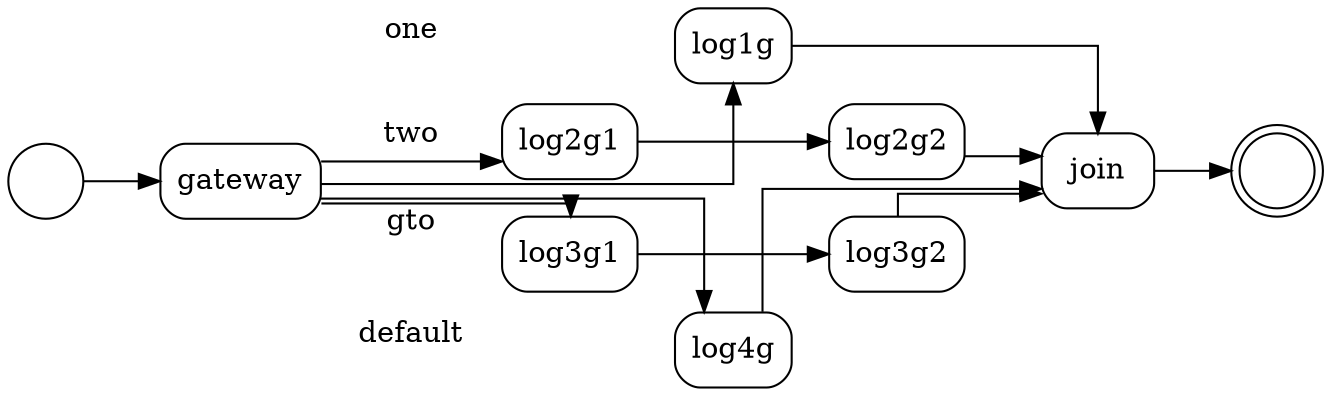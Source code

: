 digraph "condition.exampleFlow" {
  rankdir="LR"
  splines="ortho"
  node [shape="box" style="rounded"]
  start [label="" shape="circle"]
  end [label="" shape="doublecircle"]
 "start" -> "gateway" [label=""];
 "gateway" -> "log1g" [label="one"];
 "gateway" -> "log2g1" [label="two"];
 "log2g1" -> "log2g2" [label=""];
 "gateway" -> "log3g1" [label="gto"];
 "log3g1" -> "log3g2" [label=""];
 "gateway" -> "log4g" [label="default"];
 "log1g" -> "join" [label=""];
 "log2g2" -> "join" [label=""];
 "log3g2" -> "join" [label=""];
 "log4g" -> "join" [label=""];
 "join" -> "end" [label=""];

}
